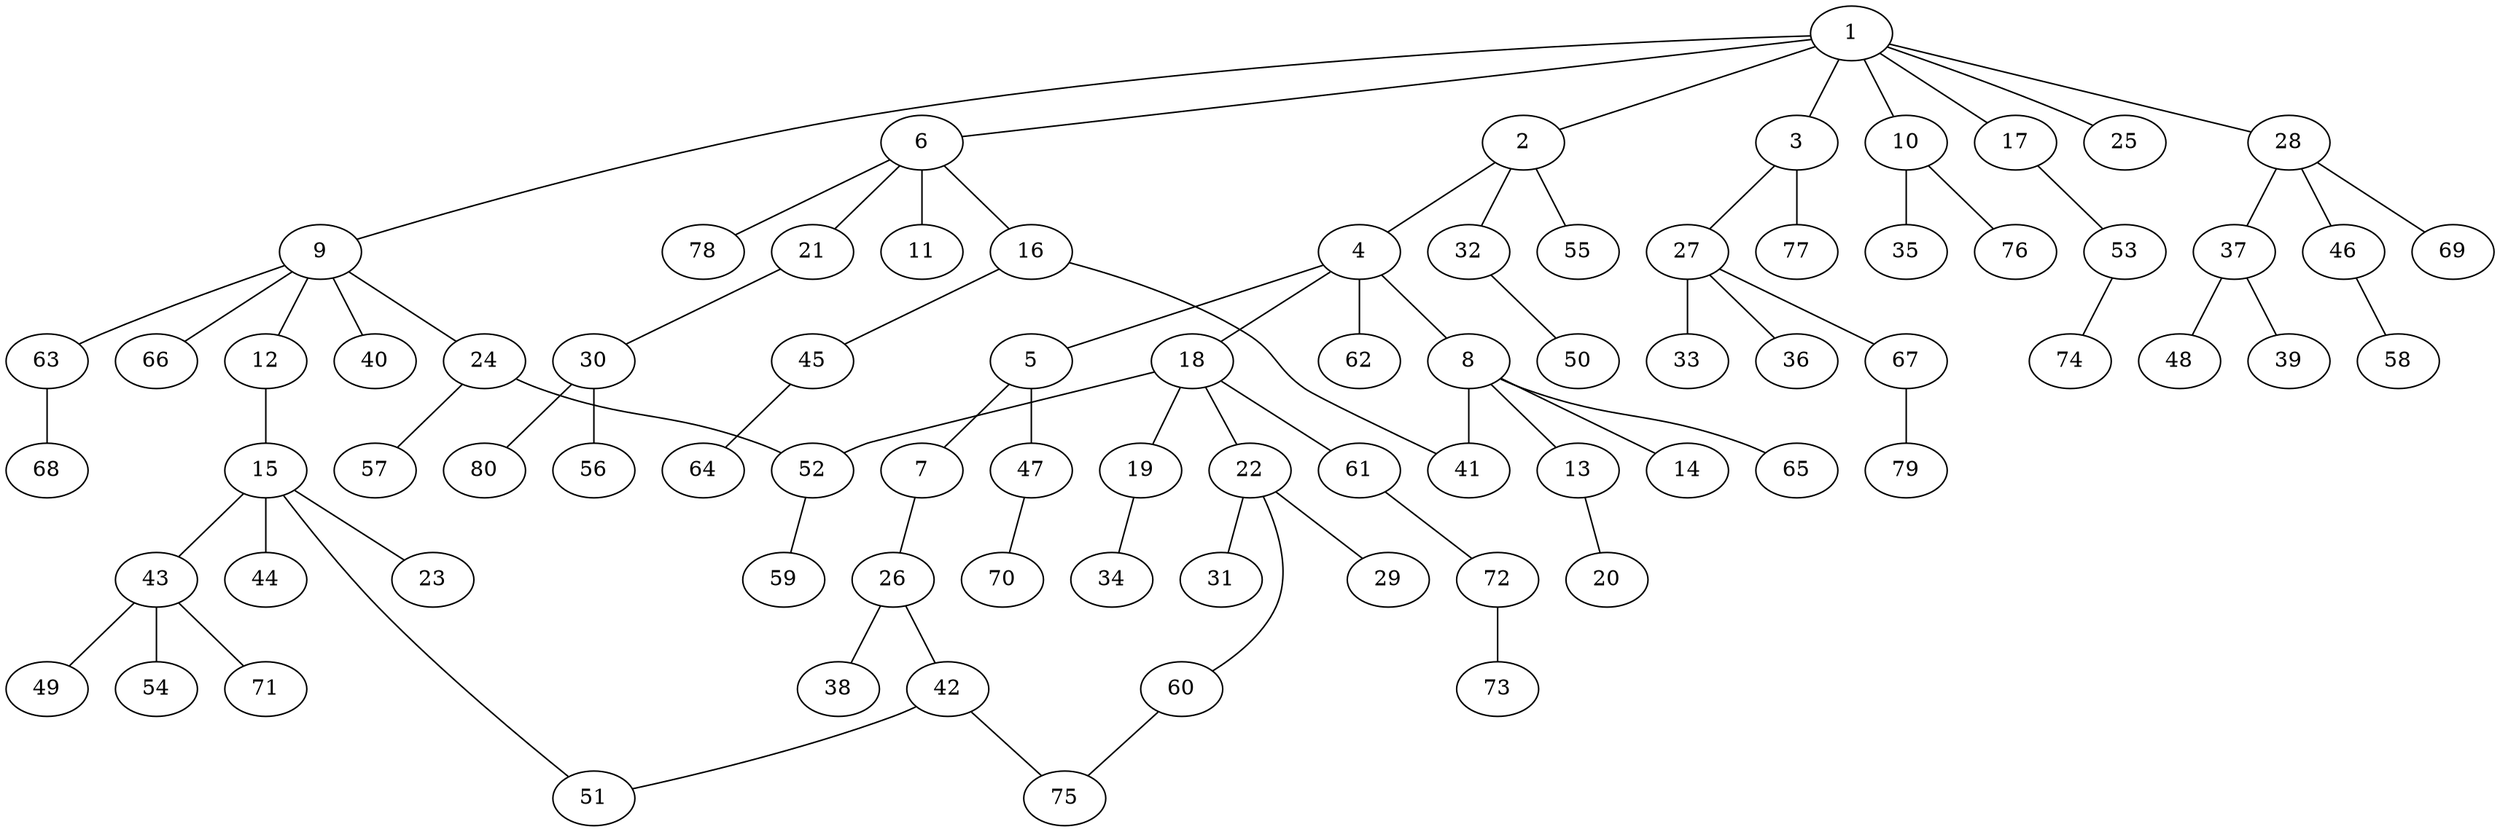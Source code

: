 graph graphname {1--2
1--3
1--6
1--9
1--10
1--17
1--25
1--28
2--4
2--32
2--55
3--27
3--77
4--5
4--8
4--18
4--62
5--7
5--47
6--11
6--16
6--21
6--78
7--26
8--13
8--14
8--41
8--65
9--12
9--24
9--40
9--63
9--66
10--35
10--76
12--15
13--20
15--23
15--43
15--44
15--51
16--41
16--45
17--53
18--19
18--22
18--52
18--61
19--34
21--30
22--29
22--31
22--60
24--52
24--57
26--38
26--42
27--33
27--36
27--67
28--37
28--46
28--69
30--56
30--80
32--50
37--39
37--48
42--51
42--75
43--49
43--54
43--71
45--64
46--58
47--70
52--59
53--74
60--75
61--72
63--68
67--79
72--73
}
